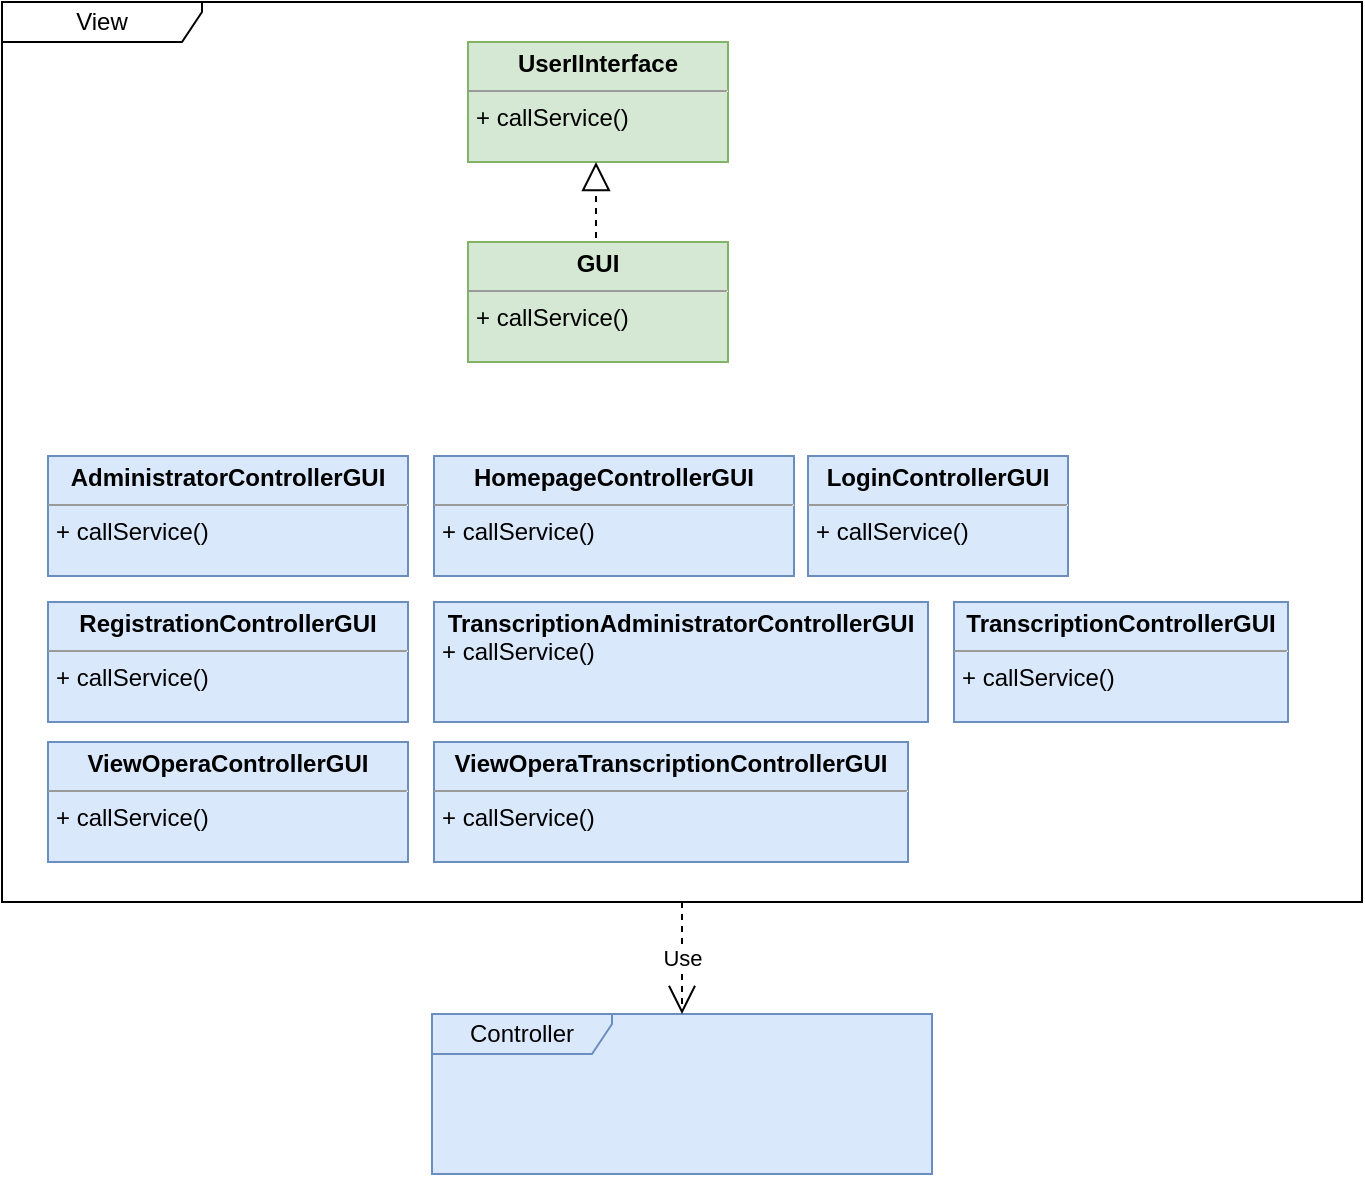 <mxfile version="12.1.9" type="device" pages="1"><diagram id="hLoRlmlvsKmFRQrH54Sr" name="Page-1"><mxGraphModel dx="1024" dy="534" grid="1" gridSize="10" guides="1" tooltips="1" connect="1" arrows="1" fold="1" page="1" pageScale="1" pageWidth="827" pageHeight="1169" math="0" shadow="0"><root><mxCell id="0"/><mxCell id="1" parent="0"/><mxCell id="aUpAXrqKn5D-GuequFN1-2" value="View" style="shape=umlFrame;whiteSpace=wrap;html=1;width=100;height=20;" parent="1" vertex="1"><mxGeometry x="17" y="10" width="680" height="450" as="geometry"/></mxCell><mxCell id="aUpAXrqKn5D-GuequFN1-9" value="Controller" style="shape=umlFrame;whiteSpace=wrap;html=1;width=90;height=20;fillColor=#dae8fc;strokeColor=#6c8ebf;gradientColor=#DAE8FC;swimlaneFillColor=#DAE8FC;" parent="1" vertex="1"><mxGeometry x="232" y="516" width="250" height="80" as="geometry"/></mxCell><mxCell id="aUpAXrqKn5D-GuequFN1-10" value="Use" style="endArrow=open;endSize=12;dashed=1;html=1;" parent="1" source="aUpAXrqKn5D-GuequFN1-2" target="aUpAXrqKn5D-GuequFN1-9" edge="1"><mxGeometry width="160" relative="1" as="geometry"><mxPoint x="310" y="370" as="sourcePoint"/><mxPoint x="470" y="370" as="targetPoint"/></mxGeometry></mxCell><mxCell id="_sTL-ez6aZt405IGJgOr-2" value="&lt;p style=&quot;margin: 0px ; margin-top: 4px ; text-align: center&quot;&gt;&lt;b&gt;UserIInterface&lt;/b&gt;&lt;/p&gt;&lt;hr size=&quot;1&quot;&gt;&lt;p style=&quot;margin: 0px ; margin-left: 4px&quot;&gt;+ callService()&lt;/p&gt;" style="verticalAlign=top;align=left;overflow=fill;fontSize=12;fontFamily=Helvetica;html=1;fillColor=#d5e8d4;strokeColor=#82b366;" vertex="1" parent="1"><mxGeometry x="250" y="30" width="130" height="60" as="geometry"/></mxCell><mxCell id="_sTL-ez6aZt405IGJgOr-3" value="" style="endArrow=block;dashed=1;endFill=0;endSize=12;html=1;" edge="1" parent="1"><mxGeometry width="160" relative="1" as="geometry"><mxPoint x="314" y="140" as="sourcePoint"/><mxPoint x="314" y="90" as="targetPoint"/></mxGeometry></mxCell><mxCell id="_sTL-ez6aZt405IGJgOr-4" value="&lt;p style=&quot;margin: 0px ; margin-top: 4px ; text-align: center&quot;&gt;&lt;b&gt;GUI&lt;/b&gt;&lt;/p&gt;&lt;hr size=&quot;1&quot;&gt;&lt;p style=&quot;margin: 0px ; margin-left: 4px&quot;&gt;+ callService()&lt;/p&gt;" style="verticalAlign=top;align=left;overflow=fill;fontSize=12;fontFamily=Helvetica;html=1;fillColor=#d5e8d4;strokeColor=#82b366;" vertex="1" parent="1"><mxGeometry x="250" y="130" width="130" height="60" as="geometry"/></mxCell><mxCell id="_sTL-ez6aZt405IGJgOr-5" value="&lt;p style=&quot;margin: 0px ; margin-top: 4px ; text-align: center&quot;&gt;&lt;b&gt;AdministratorControllerGUI&lt;/b&gt;&lt;br&gt;&lt;/p&gt;&lt;hr size=&quot;1&quot;&gt;&lt;p style=&quot;margin: 0px ; margin-left: 4px&quot;&gt;+ callService()&lt;/p&gt;" style="verticalAlign=top;align=left;overflow=fill;fontSize=12;fontFamily=Helvetica;html=1;fillColor=#dae8fc;strokeColor=#6c8ebf;" vertex="1" parent="1"><mxGeometry x="40" y="237" width="180" height="60" as="geometry"/></mxCell><mxCell id="_sTL-ez6aZt405IGJgOr-6" value="&lt;p style=&quot;margin: 0px ; margin-top: 4px ; text-align: center&quot;&gt;&lt;b&gt;HomepageControllerGUI&lt;/b&gt;&lt;br&gt;&lt;/p&gt;&lt;hr size=&quot;1&quot;&gt;&lt;p style=&quot;margin: 0px ; margin-left: 4px&quot;&gt;+ callService()&lt;/p&gt;" style="verticalAlign=top;align=left;overflow=fill;fontSize=12;fontFamily=Helvetica;html=1;fillColor=#dae8fc;strokeColor=#6c8ebf;" vertex="1" parent="1"><mxGeometry x="233" y="237" width="180" height="60" as="geometry"/></mxCell><mxCell id="_sTL-ez6aZt405IGJgOr-7" value="&lt;p style=&quot;margin: 0px ; margin-top: 4px ; text-align: center&quot;&gt;&lt;b&gt;LoginControllerGUI&lt;/b&gt;&lt;br&gt;&lt;/p&gt;&lt;hr size=&quot;1&quot;&gt;&lt;p style=&quot;margin: 0px ; margin-left: 4px&quot;&gt;+ callService()&lt;/p&gt;" style="verticalAlign=top;align=left;overflow=fill;fontSize=12;fontFamily=Helvetica;html=1;fillColor=#dae8fc;strokeColor=#6c8ebf;" vertex="1" parent="1"><mxGeometry x="420" y="237" width="130" height="60" as="geometry"/></mxCell><mxCell id="_sTL-ez6aZt405IGJgOr-8" value="&lt;p style=&quot;margin: 0px ; margin-top: 4px ; text-align: center&quot;&gt;&lt;b&gt;RegistrationControllerGUI&lt;/b&gt;&lt;br&gt;&lt;/p&gt;&lt;hr size=&quot;1&quot;&gt;&lt;p style=&quot;margin: 0px ; margin-left: 4px&quot;&gt;+ callService()&lt;/p&gt;" style="verticalAlign=top;align=left;overflow=fill;fontSize=12;fontFamily=Helvetica;html=1;fillColor=#dae8fc;strokeColor=#6c8ebf;" vertex="1" parent="1"><mxGeometry x="40" y="310" width="180" height="60" as="geometry"/></mxCell><mxCell id="_sTL-ez6aZt405IGJgOr-9" value="&lt;p style=&quot;margin: 0px ; margin-top: 4px ; text-align: center&quot;&gt;&lt;/p&gt;&lt;div style=&quot;text-align: center&quot;&gt;&lt;span&gt;&lt;b&gt;TranscriptionAdministratorControllerGUI&lt;/b&gt;&lt;/span&gt;&lt;/div&gt;&lt;p style=&quot;margin: 0px ; margin-left: 4px&quot;&gt;+ callService()&lt;/p&gt;" style="verticalAlign=top;align=left;overflow=fill;fontSize=12;fontFamily=Helvetica;html=1;fillColor=#dae8fc;strokeColor=#6c8ebf;" vertex="1" parent="1"><mxGeometry x="233" y="310" width="247" height="60" as="geometry"/></mxCell><mxCell id="_sTL-ez6aZt405IGJgOr-11" value="&lt;p style=&quot;margin: 0px ; margin-top: 4px ; text-align: center&quot;&gt;&lt;b&gt;TranscriptionControllerGUI&lt;/b&gt;&lt;br&gt;&lt;/p&gt;&lt;hr size=&quot;1&quot;&gt;&lt;p style=&quot;margin: 0px ; margin-left: 4px&quot;&gt;+ callService()&lt;/p&gt;" style="verticalAlign=top;align=left;overflow=fill;fontSize=12;fontFamily=Helvetica;html=1;fillColor=#dae8fc;strokeColor=#6c8ebf;" vertex="1" parent="1"><mxGeometry x="493" y="310" width="167" height="60" as="geometry"/></mxCell><mxCell id="_sTL-ez6aZt405IGJgOr-13" value="&lt;p style=&quot;margin: 0px ; margin-top: 4px ; text-align: center&quot;&gt;&lt;b&gt;ViewOperaControllerGUI&lt;/b&gt;&lt;br&gt;&lt;/p&gt;&lt;hr size=&quot;1&quot;&gt;&lt;p style=&quot;margin: 0px ; margin-left: 4px&quot;&gt;+ callService()&lt;/p&gt;" style="verticalAlign=top;align=left;overflow=fill;fontSize=12;fontFamily=Helvetica;html=1;fillColor=#dae8fc;strokeColor=#6c8ebf;" vertex="1" parent="1"><mxGeometry x="40" y="380" width="180" height="60" as="geometry"/></mxCell><mxCell id="_sTL-ez6aZt405IGJgOr-14" value="&lt;p style=&quot;margin: 0px ; margin-top: 4px ; text-align: center&quot;&gt;&lt;b&gt;ViewOperaTranscriptionControllerGUI&lt;/b&gt;&lt;br&gt;&lt;/p&gt;&lt;hr size=&quot;1&quot;&gt;&lt;p style=&quot;margin: 0px ; margin-left: 4px&quot;&gt;+ callService()&lt;/p&gt;" style="verticalAlign=top;align=left;overflow=fill;fontSize=12;fontFamily=Helvetica;html=1;fillColor=#dae8fc;strokeColor=#6c8ebf;" vertex="1" parent="1"><mxGeometry x="233" y="380" width="237" height="60" as="geometry"/></mxCell></root></mxGraphModel></diagram></mxfile>